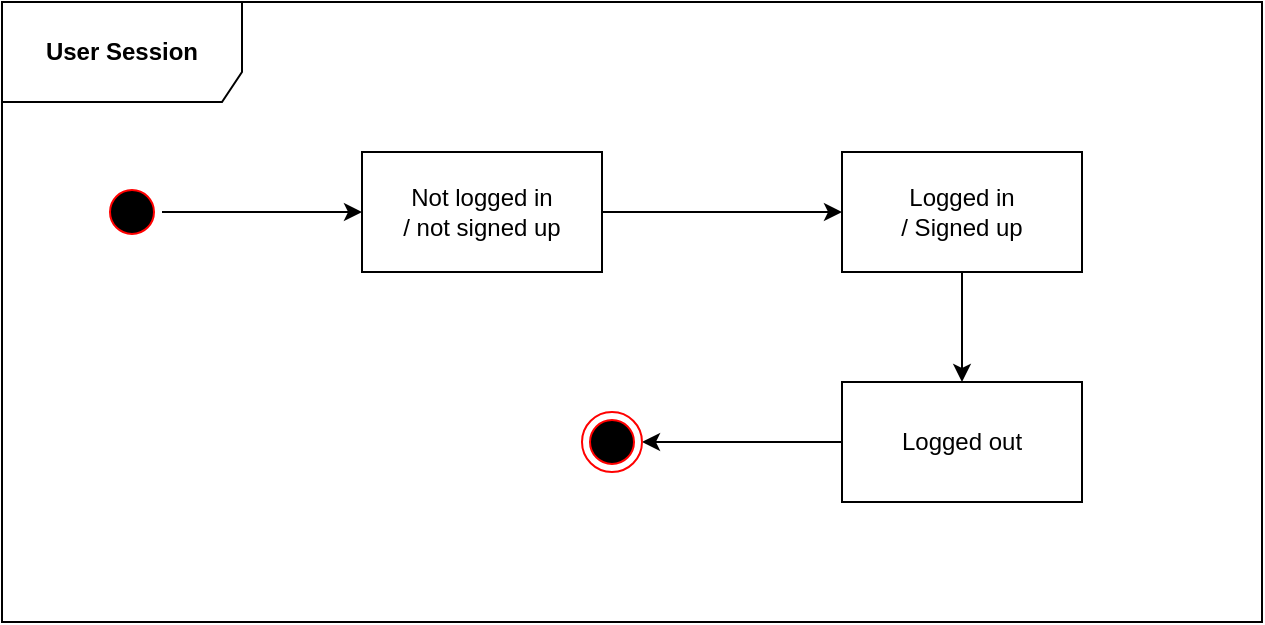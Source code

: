 <mxfile version="21.2.1" type="device">
  <diagram name="Page-1" id="pjIsvNlCbreU-gbsQrCN">
    <mxGraphModel dx="975" dy="573" grid="1" gridSize="10" guides="1" tooltips="1" connect="1" arrows="1" fold="1" page="1" pageScale="1" pageWidth="850" pageHeight="1100" math="0" shadow="0">
      <root>
        <mxCell id="0" />
        <mxCell id="1" parent="0" />
        <mxCell id="e2T50CsJCkHXWkZ-Idni-2" value="&lt;b&gt;User Session&lt;/b&gt;" style="shape=umlFrame;whiteSpace=wrap;html=1;pointerEvents=0;width=120;height=50;" vertex="1" parent="1">
          <mxGeometry x="70" y="40" width="630" height="310" as="geometry" />
        </mxCell>
        <mxCell id="e2T50CsJCkHXWkZ-Idni-14" style="edgeStyle=orthogonalEdgeStyle;rounded=0;orthogonalLoop=1;jettySize=auto;html=1;entryX=0;entryY=0.5;entryDx=0;entryDy=0;" edge="1" parent="1" source="e2T50CsJCkHXWkZ-Idni-4" target="e2T50CsJCkHXWkZ-Idni-6">
          <mxGeometry relative="1" as="geometry" />
        </mxCell>
        <mxCell id="e2T50CsJCkHXWkZ-Idni-4" value="" style="ellipse;html=1;shape=startState;fillColor=#000000;strokeColor=#ff0000;" vertex="1" parent="1">
          <mxGeometry x="120" y="130" width="30" height="30" as="geometry" />
        </mxCell>
        <mxCell id="e2T50CsJCkHXWkZ-Idni-10" style="edgeStyle=orthogonalEdgeStyle;rounded=0;orthogonalLoop=1;jettySize=auto;html=1;entryX=0;entryY=0.5;entryDx=0;entryDy=0;" edge="1" parent="1" source="e2T50CsJCkHXWkZ-Idni-6" target="e2T50CsJCkHXWkZ-Idni-7">
          <mxGeometry relative="1" as="geometry" />
        </mxCell>
        <mxCell id="e2T50CsJCkHXWkZ-Idni-6" value="Not logged in&lt;br&gt;/ not signed up" style="rounded=0;whiteSpace=wrap;html=1;" vertex="1" parent="1">
          <mxGeometry x="250" y="115" width="120" height="60" as="geometry" />
        </mxCell>
        <mxCell id="e2T50CsJCkHXWkZ-Idni-11" style="edgeStyle=orthogonalEdgeStyle;rounded=0;orthogonalLoop=1;jettySize=auto;html=1;entryX=0.5;entryY=0;entryDx=0;entryDy=0;" edge="1" parent="1" source="e2T50CsJCkHXWkZ-Idni-7" target="e2T50CsJCkHXWkZ-Idni-8">
          <mxGeometry relative="1" as="geometry" />
        </mxCell>
        <mxCell id="e2T50CsJCkHXWkZ-Idni-7" value="Logged in&lt;br&gt;/ Signed up" style="rounded=0;whiteSpace=wrap;html=1;" vertex="1" parent="1">
          <mxGeometry x="490" y="115" width="120" height="60" as="geometry" />
        </mxCell>
        <mxCell id="e2T50CsJCkHXWkZ-Idni-12" style="edgeStyle=orthogonalEdgeStyle;rounded=0;orthogonalLoop=1;jettySize=auto;html=1;entryX=1;entryY=0.5;entryDx=0;entryDy=0;" edge="1" parent="1" source="e2T50CsJCkHXWkZ-Idni-8" target="e2T50CsJCkHXWkZ-Idni-9">
          <mxGeometry relative="1" as="geometry" />
        </mxCell>
        <mxCell id="e2T50CsJCkHXWkZ-Idni-8" value="Logged out" style="rounded=0;whiteSpace=wrap;html=1;" vertex="1" parent="1">
          <mxGeometry x="490" y="230" width="120" height="60" as="geometry" />
        </mxCell>
        <mxCell id="e2T50CsJCkHXWkZ-Idni-9" value="" style="ellipse;html=1;shape=endState;fillColor=#000000;strokeColor=#ff0000;" vertex="1" parent="1">
          <mxGeometry x="360" y="245" width="30" height="30" as="geometry" />
        </mxCell>
      </root>
    </mxGraphModel>
  </diagram>
</mxfile>
